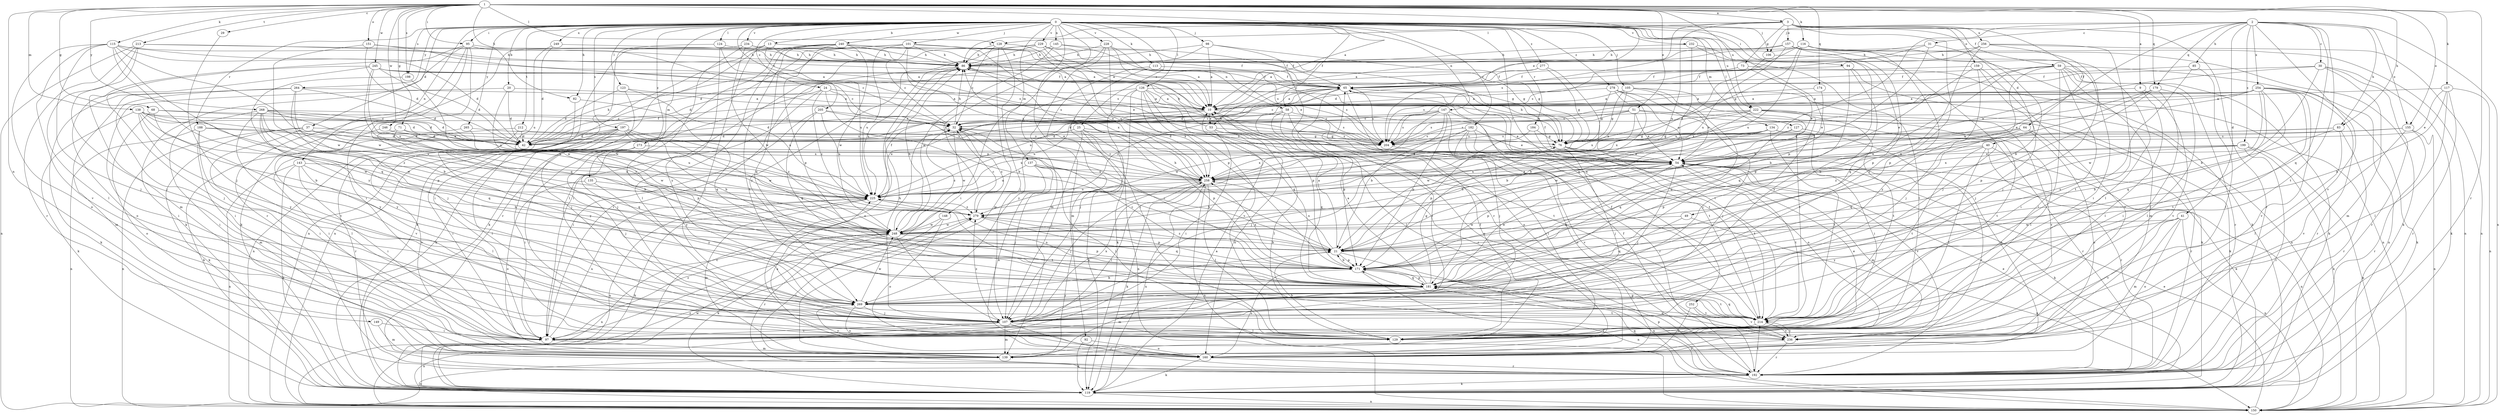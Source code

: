 strict digraph  {
0;
1;
2;
3;
9;
10;
13;
20;
21;
24;
25;
29;
30;
31;
32;
37;
40;
41;
42;
49;
51;
53;
54;
58;
59;
64;
65;
68;
71;
73;
76;
82;
83;
85;
86;
92;
94;
95;
97;
98;
101;
105;
106;
107;
113;
115;
116;
117;
119;
123;
124;
126;
127;
128;
129;
134;
135;
137;
138;
139;
143;
145;
147;
148;
149;
150;
151;
155;
157;
159;
160;
171;
174;
179;
181;
182;
184;
188;
192;
197;
198;
199;
204;
205;
212;
213;
214;
222;
225;
228;
229;
232;
234;
236;
240;
245;
246;
248;
249;
252;
254;
256;
258;
264;
265;
268;
269;
273;
277;
278;
279;
0 -> 13  [label=b];
0 -> 20  [label=b];
0 -> 24  [label=c];
0 -> 25  [label=c];
0 -> 37  [label=d];
0 -> 40  [label=d];
0 -> 49  [label=e];
0 -> 58  [label=f];
0 -> 82  [label=h];
0 -> 92  [label=i];
0 -> 94  [label=i];
0 -> 95  [label=i];
0 -> 98  [label=j];
0 -> 101  [label=j];
0 -> 105  [label=j];
0 -> 106  [label=j];
0 -> 113  [label=k];
0 -> 123  [label=l];
0 -> 124  [label=l];
0 -> 126  [label=l];
0 -> 127  [label=l];
0 -> 134  [label=m];
0 -> 135  [label=m];
0 -> 137  [label=m];
0 -> 143  [label=n];
0 -> 145  [label=n];
0 -> 147  [label=n];
0 -> 148  [label=n];
0 -> 171  [label=p];
0 -> 182  [label=r];
0 -> 184  [label=r];
0 -> 188  [label=r];
0 -> 197  [label=s];
0 -> 198  [label=s];
0 -> 205  [label=t];
0 -> 212  [label=t];
0 -> 222  [label=u];
0 -> 228  [label=v];
0 -> 229  [label=v];
0 -> 232  [label=v];
0 -> 234  [label=v];
0 -> 240  [label=w];
0 -> 249  [label=x];
0 -> 252  [label=x];
0 -> 264  [label=y];
0 -> 265  [label=y];
0 -> 273  [label=z];
0 -> 277  [label=z];
0 -> 278  [label=z];
1 -> 3  [label=a];
1 -> 9  [label=a];
1 -> 10  [label=a];
1 -> 29  [label=c];
1 -> 51  [label=e];
1 -> 53  [label=e];
1 -> 68  [label=g];
1 -> 71  [label=g];
1 -> 82  [label=h];
1 -> 83  [label=h];
1 -> 95  [label=i];
1 -> 115  [label=k];
1 -> 116  [label=k];
1 -> 117  [label=k];
1 -> 128  [label=l];
1 -> 138  [label=m];
1 -> 149  [label=n];
1 -> 151  [label=o];
1 -> 155  [label=o];
1 -> 174  [label=q];
1 -> 179  [label=q];
1 -> 192  [label=r];
1 -> 198  [label=s];
1 -> 213  [label=t];
1 -> 222  [label=u];
1 -> 245  [label=w];
1 -> 246  [label=w];
1 -> 268  [label=y];
2 -> 30  [label=c];
2 -> 31  [label=c];
2 -> 41  [label=d];
2 -> 83  [label=h];
2 -> 85  [label=h];
2 -> 106  [label=j];
2 -> 150  [label=n];
2 -> 155  [label=o];
2 -> 179  [label=q];
2 -> 181  [label=q];
2 -> 199  [label=s];
2 -> 214  [label=t];
2 -> 236  [label=v];
2 -> 248  [label=w];
2 -> 254  [label=x];
2 -> 279  [label=z];
3 -> 59  [label=f];
3 -> 64  [label=f];
3 -> 73  [label=g];
3 -> 86  [label=h];
3 -> 128  [label=l];
3 -> 157  [label=o];
3 -> 159  [label=o];
3 -> 192  [label=r];
3 -> 204  [label=s];
3 -> 225  [label=u];
3 -> 256  [label=x];
3 -> 269  [label=y];
9 -> 10  [label=a];
9 -> 129  [label=l];
9 -> 236  [label=v];
10 -> 32  [label=c];
10 -> 42  [label=d];
10 -> 53  [label=e];
10 -> 192  [label=r];
10 -> 204  [label=s];
10 -> 225  [label=u];
13 -> 86  [label=h];
13 -> 107  [label=j];
13 -> 119  [label=k];
13 -> 150  [label=n];
13 -> 204  [label=s];
13 -> 225  [label=u];
20 -> 10  [label=a];
20 -> 42  [label=d];
20 -> 97  [label=i];
20 -> 225  [label=u];
21 -> 10  [label=a];
21 -> 86  [label=h];
21 -> 150  [label=n];
21 -> 171  [label=p];
21 -> 258  [label=x];
21 -> 279  [label=z];
24 -> 10  [label=a];
24 -> 21  [label=b];
24 -> 107  [label=j];
24 -> 119  [label=k];
24 -> 258  [label=x];
24 -> 279  [label=z];
25 -> 42  [label=d];
25 -> 107  [label=j];
25 -> 119  [label=k];
25 -> 150  [label=n];
25 -> 171  [label=p];
25 -> 204  [label=s];
29 -> 107  [label=j];
30 -> 21  [label=b];
30 -> 54  [label=e];
30 -> 65  [label=f];
30 -> 119  [label=k];
30 -> 139  [label=m];
30 -> 192  [label=r];
31 -> 21  [label=b];
31 -> 42  [label=d];
31 -> 86  [label=h];
31 -> 279  [label=z];
32 -> 42  [label=d];
32 -> 76  [label=g];
32 -> 86  [label=h];
32 -> 248  [label=w];
32 -> 279  [label=z];
37 -> 21  [label=b];
37 -> 42  [label=d];
37 -> 97  [label=i];
37 -> 119  [label=k];
37 -> 150  [label=n];
37 -> 279  [label=z];
40 -> 54  [label=e];
40 -> 119  [label=k];
40 -> 129  [label=l];
40 -> 171  [label=p];
40 -> 192  [label=r];
40 -> 214  [label=t];
41 -> 139  [label=m];
41 -> 150  [label=n];
41 -> 160  [label=o];
41 -> 236  [label=v];
41 -> 248  [label=w];
41 -> 269  [label=y];
42 -> 65  [label=f];
42 -> 86  [label=h];
49 -> 150  [label=n];
49 -> 181  [label=q];
49 -> 248  [label=w];
51 -> 32  [label=c];
51 -> 42  [label=d];
51 -> 54  [label=e];
51 -> 129  [label=l];
51 -> 204  [label=s];
51 -> 214  [label=t];
51 -> 258  [label=x];
53 -> 86  [label=h];
53 -> 97  [label=i];
53 -> 129  [label=l];
53 -> 160  [label=o];
53 -> 181  [label=q];
53 -> 204  [label=s];
54 -> 65  [label=f];
54 -> 86  [label=h];
54 -> 107  [label=j];
54 -> 119  [label=k];
54 -> 139  [label=m];
54 -> 150  [label=n];
54 -> 171  [label=p];
54 -> 181  [label=q];
54 -> 214  [label=t];
54 -> 236  [label=v];
54 -> 258  [label=x];
58 -> 32  [label=c];
58 -> 54  [label=e];
58 -> 129  [label=l];
58 -> 160  [label=o];
58 -> 171  [label=p];
58 -> 214  [label=t];
59 -> 65  [label=f];
59 -> 97  [label=i];
59 -> 107  [label=j];
59 -> 119  [label=k];
59 -> 129  [label=l];
59 -> 139  [label=m];
59 -> 150  [label=n];
59 -> 171  [label=p];
59 -> 192  [label=r];
59 -> 225  [label=u];
64 -> 160  [label=o];
64 -> 181  [label=q];
64 -> 192  [label=r];
64 -> 204  [label=s];
64 -> 248  [label=w];
65 -> 10  [label=a];
65 -> 97  [label=i];
65 -> 160  [label=o];
65 -> 204  [label=s];
65 -> 214  [label=t];
65 -> 225  [label=u];
65 -> 279  [label=z];
68 -> 32  [label=c];
68 -> 42  [label=d];
68 -> 160  [label=o];
68 -> 269  [label=y];
71 -> 181  [label=q];
71 -> 204  [label=s];
71 -> 248  [label=w];
71 -> 258  [label=x];
73 -> 54  [label=e];
73 -> 65  [label=f];
73 -> 150  [label=n];
73 -> 204  [label=s];
76 -> 54  [label=e];
76 -> 86  [label=h];
76 -> 107  [label=j];
76 -> 192  [label=r];
76 -> 214  [label=t];
76 -> 258  [label=x];
82 -> 150  [label=n];
82 -> 181  [label=q];
83 -> 21  [label=b];
83 -> 76  [label=g];
83 -> 129  [label=l];
83 -> 192  [label=r];
83 -> 258  [label=x];
85 -> 65  [label=f];
85 -> 129  [label=l];
85 -> 269  [label=y];
86 -> 65  [label=f];
86 -> 97  [label=i];
86 -> 160  [label=o];
86 -> 225  [label=u];
86 -> 258  [label=x];
92 -> 119  [label=k];
92 -> 160  [label=o];
94 -> 65  [label=f];
94 -> 150  [label=n];
94 -> 181  [label=q];
94 -> 269  [label=y];
95 -> 86  [label=h];
95 -> 97  [label=i];
95 -> 119  [label=k];
95 -> 139  [label=m];
95 -> 181  [label=q];
95 -> 192  [label=r];
95 -> 204  [label=s];
97 -> 139  [label=m];
97 -> 225  [label=u];
97 -> 279  [label=z];
98 -> 10  [label=a];
98 -> 42  [label=d];
98 -> 76  [label=g];
98 -> 86  [label=h];
98 -> 192  [label=r];
101 -> 32  [label=c];
101 -> 54  [label=e];
101 -> 65  [label=f];
101 -> 86  [label=h];
101 -> 181  [label=q];
101 -> 192  [label=r];
101 -> 225  [label=u];
101 -> 258  [label=x];
105 -> 10  [label=a];
105 -> 54  [label=e];
105 -> 76  [label=g];
105 -> 181  [label=q];
105 -> 214  [label=t];
105 -> 258  [label=x];
106 -> 181  [label=q];
106 -> 258  [label=x];
107 -> 86  [label=h];
107 -> 97  [label=i];
107 -> 129  [label=l];
107 -> 139  [label=m];
107 -> 150  [label=n];
107 -> 192  [label=r];
107 -> 258  [label=x];
107 -> 279  [label=z];
113 -> 65  [label=f];
113 -> 129  [label=l];
113 -> 139  [label=m];
113 -> 204  [label=s];
115 -> 32  [label=c];
115 -> 42  [label=d];
115 -> 86  [label=h];
115 -> 107  [label=j];
115 -> 160  [label=o];
115 -> 181  [label=q];
115 -> 236  [label=v];
115 -> 248  [label=w];
115 -> 269  [label=y];
116 -> 10  [label=a];
116 -> 76  [label=g];
116 -> 86  [label=h];
116 -> 119  [label=k];
116 -> 150  [label=n];
116 -> 171  [label=p];
116 -> 204  [label=s];
116 -> 225  [label=u];
117 -> 10  [label=a];
117 -> 21  [label=b];
117 -> 54  [label=e];
117 -> 129  [label=l];
117 -> 150  [label=n];
117 -> 192  [label=r];
119 -> 10  [label=a];
119 -> 32  [label=c];
119 -> 150  [label=n];
119 -> 225  [label=u];
119 -> 248  [label=w];
119 -> 258  [label=x];
123 -> 10  [label=a];
123 -> 42  [label=d];
123 -> 107  [label=j];
123 -> 225  [label=u];
124 -> 10  [label=a];
124 -> 86  [label=h];
124 -> 97  [label=i];
124 -> 269  [label=y];
126 -> 10  [label=a];
126 -> 76  [label=g];
126 -> 107  [label=j];
126 -> 119  [label=k];
126 -> 171  [label=p];
126 -> 181  [label=q];
126 -> 236  [label=v];
126 -> 258  [label=x];
126 -> 269  [label=y];
127 -> 76  [label=g];
127 -> 160  [label=o];
127 -> 181  [label=q];
128 -> 32  [label=c];
128 -> 86  [label=h];
128 -> 107  [label=j];
128 -> 139  [label=m];
128 -> 258  [label=x];
129 -> 21  [label=b];
129 -> 54  [label=e];
129 -> 225  [label=u];
134 -> 21  [label=b];
134 -> 76  [label=g];
134 -> 97  [label=i];
134 -> 192  [label=r];
134 -> 204  [label=s];
134 -> 214  [label=t];
134 -> 248  [label=w];
135 -> 160  [label=o];
135 -> 225  [label=u];
135 -> 269  [label=y];
137 -> 21  [label=b];
137 -> 107  [label=j];
137 -> 129  [label=l];
137 -> 160  [label=o];
137 -> 225  [label=u];
137 -> 258  [label=x];
138 -> 21  [label=b];
138 -> 32  [label=c];
138 -> 42  [label=d];
138 -> 119  [label=k];
138 -> 225  [label=u];
138 -> 248  [label=w];
138 -> 269  [label=y];
138 -> 279  [label=z];
139 -> 65  [label=f];
139 -> 150  [label=n];
143 -> 21  [label=b];
143 -> 97  [label=i];
143 -> 119  [label=k];
143 -> 129  [label=l];
143 -> 150  [label=n];
143 -> 258  [label=x];
145 -> 54  [label=e];
145 -> 65  [label=f];
145 -> 86  [label=h];
145 -> 248  [label=w];
147 -> 21  [label=b];
147 -> 32  [label=c];
147 -> 107  [label=j];
147 -> 171  [label=p];
147 -> 204  [label=s];
147 -> 214  [label=t];
147 -> 225  [label=u];
147 -> 248  [label=w];
148 -> 160  [label=o];
148 -> 192  [label=r];
148 -> 248  [label=w];
149 -> 97  [label=i];
149 -> 139  [label=m];
150 -> 54  [label=e];
150 -> 279  [label=z];
151 -> 10  [label=a];
151 -> 42  [label=d];
151 -> 86  [label=h];
151 -> 248  [label=w];
155 -> 42  [label=d];
155 -> 150  [label=n];
155 -> 192  [label=r];
155 -> 204  [label=s];
155 -> 236  [label=v];
157 -> 10  [label=a];
157 -> 21  [label=b];
157 -> 86  [label=h];
157 -> 97  [label=i];
157 -> 107  [label=j];
157 -> 129  [label=l];
157 -> 225  [label=u];
159 -> 21  [label=b];
159 -> 65  [label=f];
159 -> 107  [label=j];
159 -> 236  [label=v];
159 -> 269  [label=y];
160 -> 119  [label=k];
160 -> 192  [label=r];
160 -> 269  [label=y];
171 -> 21  [label=b];
171 -> 32  [label=c];
171 -> 150  [label=n];
171 -> 160  [label=o];
171 -> 181  [label=q];
171 -> 258  [label=x];
174 -> 10  [label=a];
174 -> 54  [label=e];
179 -> 10  [label=a];
179 -> 21  [label=b];
179 -> 97  [label=i];
179 -> 129  [label=l];
179 -> 171  [label=p];
179 -> 258  [label=x];
181 -> 10  [label=a];
181 -> 32  [label=c];
181 -> 54  [label=e];
181 -> 76  [label=g];
181 -> 139  [label=m];
181 -> 171  [label=p];
181 -> 214  [label=t];
181 -> 225  [label=u];
181 -> 269  [label=y];
182 -> 54  [label=e];
182 -> 107  [label=j];
182 -> 129  [label=l];
182 -> 160  [label=o];
182 -> 192  [label=r];
182 -> 204  [label=s];
182 -> 225  [label=u];
184 -> 76  [label=g];
184 -> 160  [label=o];
184 -> 171  [label=p];
188 -> 42  [label=d];
188 -> 129  [label=l];
188 -> 139  [label=m];
188 -> 150  [label=n];
188 -> 204  [label=s];
192 -> 54  [label=e];
192 -> 65  [label=f];
192 -> 119  [label=k];
192 -> 171  [label=p];
192 -> 181  [label=q];
192 -> 214  [label=t];
197 -> 21  [label=b];
197 -> 42  [label=d];
197 -> 97  [label=i];
197 -> 129  [label=l];
197 -> 160  [label=o];
197 -> 171  [label=p];
197 -> 192  [label=r];
197 -> 248  [label=w];
197 -> 279  [label=z];
198 -> 107  [label=j];
198 -> 248  [label=w];
199 -> 54  [label=e];
199 -> 119  [label=k];
199 -> 150  [label=n];
199 -> 192  [label=r];
199 -> 258  [label=x];
199 -> 279  [label=z];
204 -> 236  [label=v];
205 -> 32  [label=c];
205 -> 54  [label=e];
205 -> 97  [label=i];
205 -> 181  [label=q];
205 -> 225  [label=u];
212 -> 42  [label=d];
212 -> 76  [label=g];
212 -> 97  [label=i];
212 -> 269  [label=y];
213 -> 65  [label=f];
213 -> 86  [label=h];
213 -> 107  [label=j];
213 -> 129  [label=l];
213 -> 150  [label=n];
213 -> 192  [label=r];
214 -> 65  [label=f];
214 -> 129  [label=l];
214 -> 171  [label=p];
214 -> 181  [label=q];
214 -> 236  [label=v];
222 -> 21  [label=b];
222 -> 32  [label=c];
222 -> 107  [label=j];
222 -> 119  [label=k];
222 -> 204  [label=s];
222 -> 214  [label=t];
222 -> 236  [label=v];
222 -> 258  [label=x];
225 -> 65  [label=f];
225 -> 119  [label=k];
225 -> 139  [label=m];
225 -> 214  [label=t];
225 -> 279  [label=z];
228 -> 10  [label=a];
228 -> 86  [label=h];
228 -> 97  [label=i];
228 -> 139  [label=m];
228 -> 171  [label=p];
228 -> 58  [label=n];
229 -> 10  [label=a];
229 -> 65  [label=f];
229 -> 76  [label=g];
229 -> 86  [label=h];
229 -> 97  [label=i];
229 -> 258  [label=x];
229 -> 269  [label=y];
232 -> 86  [label=h];
232 -> 119  [label=k];
232 -> 129  [label=l];
232 -> 181  [label=q];
234 -> 10  [label=a];
234 -> 76  [label=g];
234 -> 86  [label=h];
234 -> 119  [label=k];
234 -> 129  [label=l];
234 -> 248  [label=w];
236 -> 160  [label=o];
236 -> 181  [label=q];
236 -> 192  [label=r];
236 -> 214  [label=t];
240 -> 10  [label=a];
240 -> 86  [label=h];
240 -> 119  [label=k];
240 -> 129  [label=l];
240 -> 150  [label=n];
240 -> 171  [label=p];
240 -> 204  [label=s];
240 -> 214  [label=t];
240 -> 248  [label=w];
245 -> 32  [label=c];
245 -> 42  [label=d];
245 -> 65  [label=f];
245 -> 107  [label=j];
245 -> 160  [label=o];
245 -> 204  [label=s];
245 -> 225  [label=u];
245 -> 248  [label=w];
246 -> 42  [label=d];
246 -> 236  [label=v];
246 -> 258  [label=x];
248 -> 21  [label=b];
248 -> 32  [label=c];
248 -> 86  [label=h];
248 -> 107  [label=j];
248 -> 119  [label=k];
248 -> 150  [label=n];
248 -> 171  [label=p];
248 -> 192  [label=r];
249 -> 42  [label=d];
249 -> 86  [label=h];
249 -> 225  [label=u];
252 -> 160  [label=o];
252 -> 214  [label=t];
252 -> 236  [label=v];
254 -> 10  [label=a];
254 -> 32  [label=c];
254 -> 42  [label=d];
254 -> 54  [label=e];
254 -> 107  [label=j];
254 -> 119  [label=k];
254 -> 181  [label=q];
254 -> 192  [label=r];
254 -> 204  [label=s];
254 -> 214  [label=t];
254 -> 236  [label=v];
254 -> 248  [label=w];
256 -> 32  [label=c];
256 -> 86  [label=h];
256 -> 107  [label=j];
256 -> 150  [label=n];
256 -> 171  [label=p];
256 -> 214  [label=t];
258 -> 32  [label=c];
258 -> 54  [label=e];
258 -> 97  [label=i];
258 -> 107  [label=j];
258 -> 119  [label=k];
258 -> 129  [label=l];
258 -> 150  [label=n];
258 -> 225  [label=u];
264 -> 10  [label=a];
264 -> 21  [label=b];
264 -> 42  [label=d];
264 -> 97  [label=i];
264 -> 119  [label=k];
264 -> 139  [label=m];
264 -> 171  [label=p];
265 -> 119  [label=k];
265 -> 204  [label=s];
265 -> 225  [label=u];
268 -> 32  [label=c];
268 -> 42  [label=d];
268 -> 54  [label=e];
268 -> 97  [label=i];
268 -> 181  [label=q];
268 -> 214  [label=t];
268 -> 225  [label=u];
268 -> 248  [label=w];
268 -> 269  [label=y];
269 -> 21  [label=b];
269 -> 107  [label=j];
269 -> 160  [label=o];
269 -> 214  [label=t];
269 -> 248  [label=w];
273 -> 54  [label=e];
273 -> 97  [label=i];
273 -> 107  [label=j];
273 -> 129  [label=l];
273 -> 269  [label=y];
277 -> 42  [label=d];
277 -> 65  [label=f];
277 -> 76  [label=g];
277 -> 214  [label=t];
278 -> 10  [label=a];
278 -> 21  [label=b];
278 -> 54  [label=e];
278 -> 76  [label=g];
278 -> 107  [label=j];
278 -> 119  [label=k];
279 -> 32  [label=c];
279 -> 171  [label=p];
279 -> 181  [label=q];
279 -> 248  [label=w];
}
